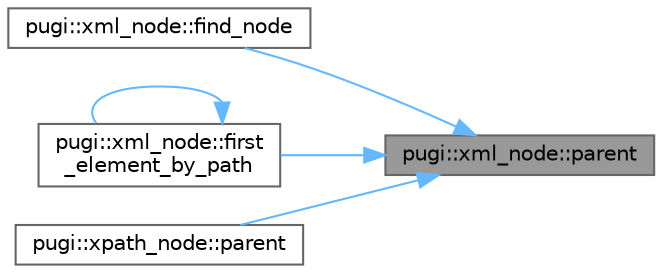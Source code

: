 digraph "pugi::xml_node::parent"
{
 // INTERACTIVE_SVG=YES
 // LATEX_PDF_SIZE
  bgcolor="transparent";
  edge [fontname=Helvetica,fontsize=10,labelfontname=Helvetica,labelfontsize=10];
  node [fontname=Helvetica,fontsize=10,shape=box,height=0.2,width=0.4];
  rankdir="RL";
  Node1 [id="Node000001",label="pugi::xml_node::parent",height=0.2,width=0.4,color="gray40", fillcolor="grey60", style="filled", fontcolor="black",tooltip=" "];
  Node1 -> Node2 [id="edge1_Node000001_Node000002",dir="back",color="steelblue1",style="solid",tooltip=" "];
  Node2 [id="Node000002",label="pugi::xml_node::find_node",height=0.2,width=0.4,color="grey40", fillcolor="white", style="filled",URL="$db/d65/classpugi_1_1xml__node.html#a8c360e4966b4015c50b927009c3d1ee3",tooltip=" "];
  Node1 -> Node3 [id="edge2_Node000001_Node000003",dir="back",color="steelblue1",style="solid",tooltip=" "];
  Node3 [id="Node000003",label="pugi::xml_node::first\l_element_by_path",height=0.2,width=0.4,color="grey40", fillcolor="white", style="filled",URL="$db/d65/classpugi_1_1xml__node.html#abfbf17715dff4cc8b7ed4ed3671187da",tooltip=" "];
  Node3 -> Node3 [id="edge3_Node000003_Node000003",dir="back",color="steelblue1",style="solid",tooltip=" "];
  Node1 -> Node4 [id="edge4_Node000001_Node000004",dir="back",color="steelblue1",style="solid",tooltip=" "];
  Node4 [id="Node000004",label="pugi::xpath_node::parent",height=0.2,width=0.4,color="grey40", fillcolor="white", style="filled",URL="$d7/d68/classpugi_1_1xpath__node.html#a9bcdc7cbfa9dc175fc2d41f0161ef531",tooltip=" "];
}

